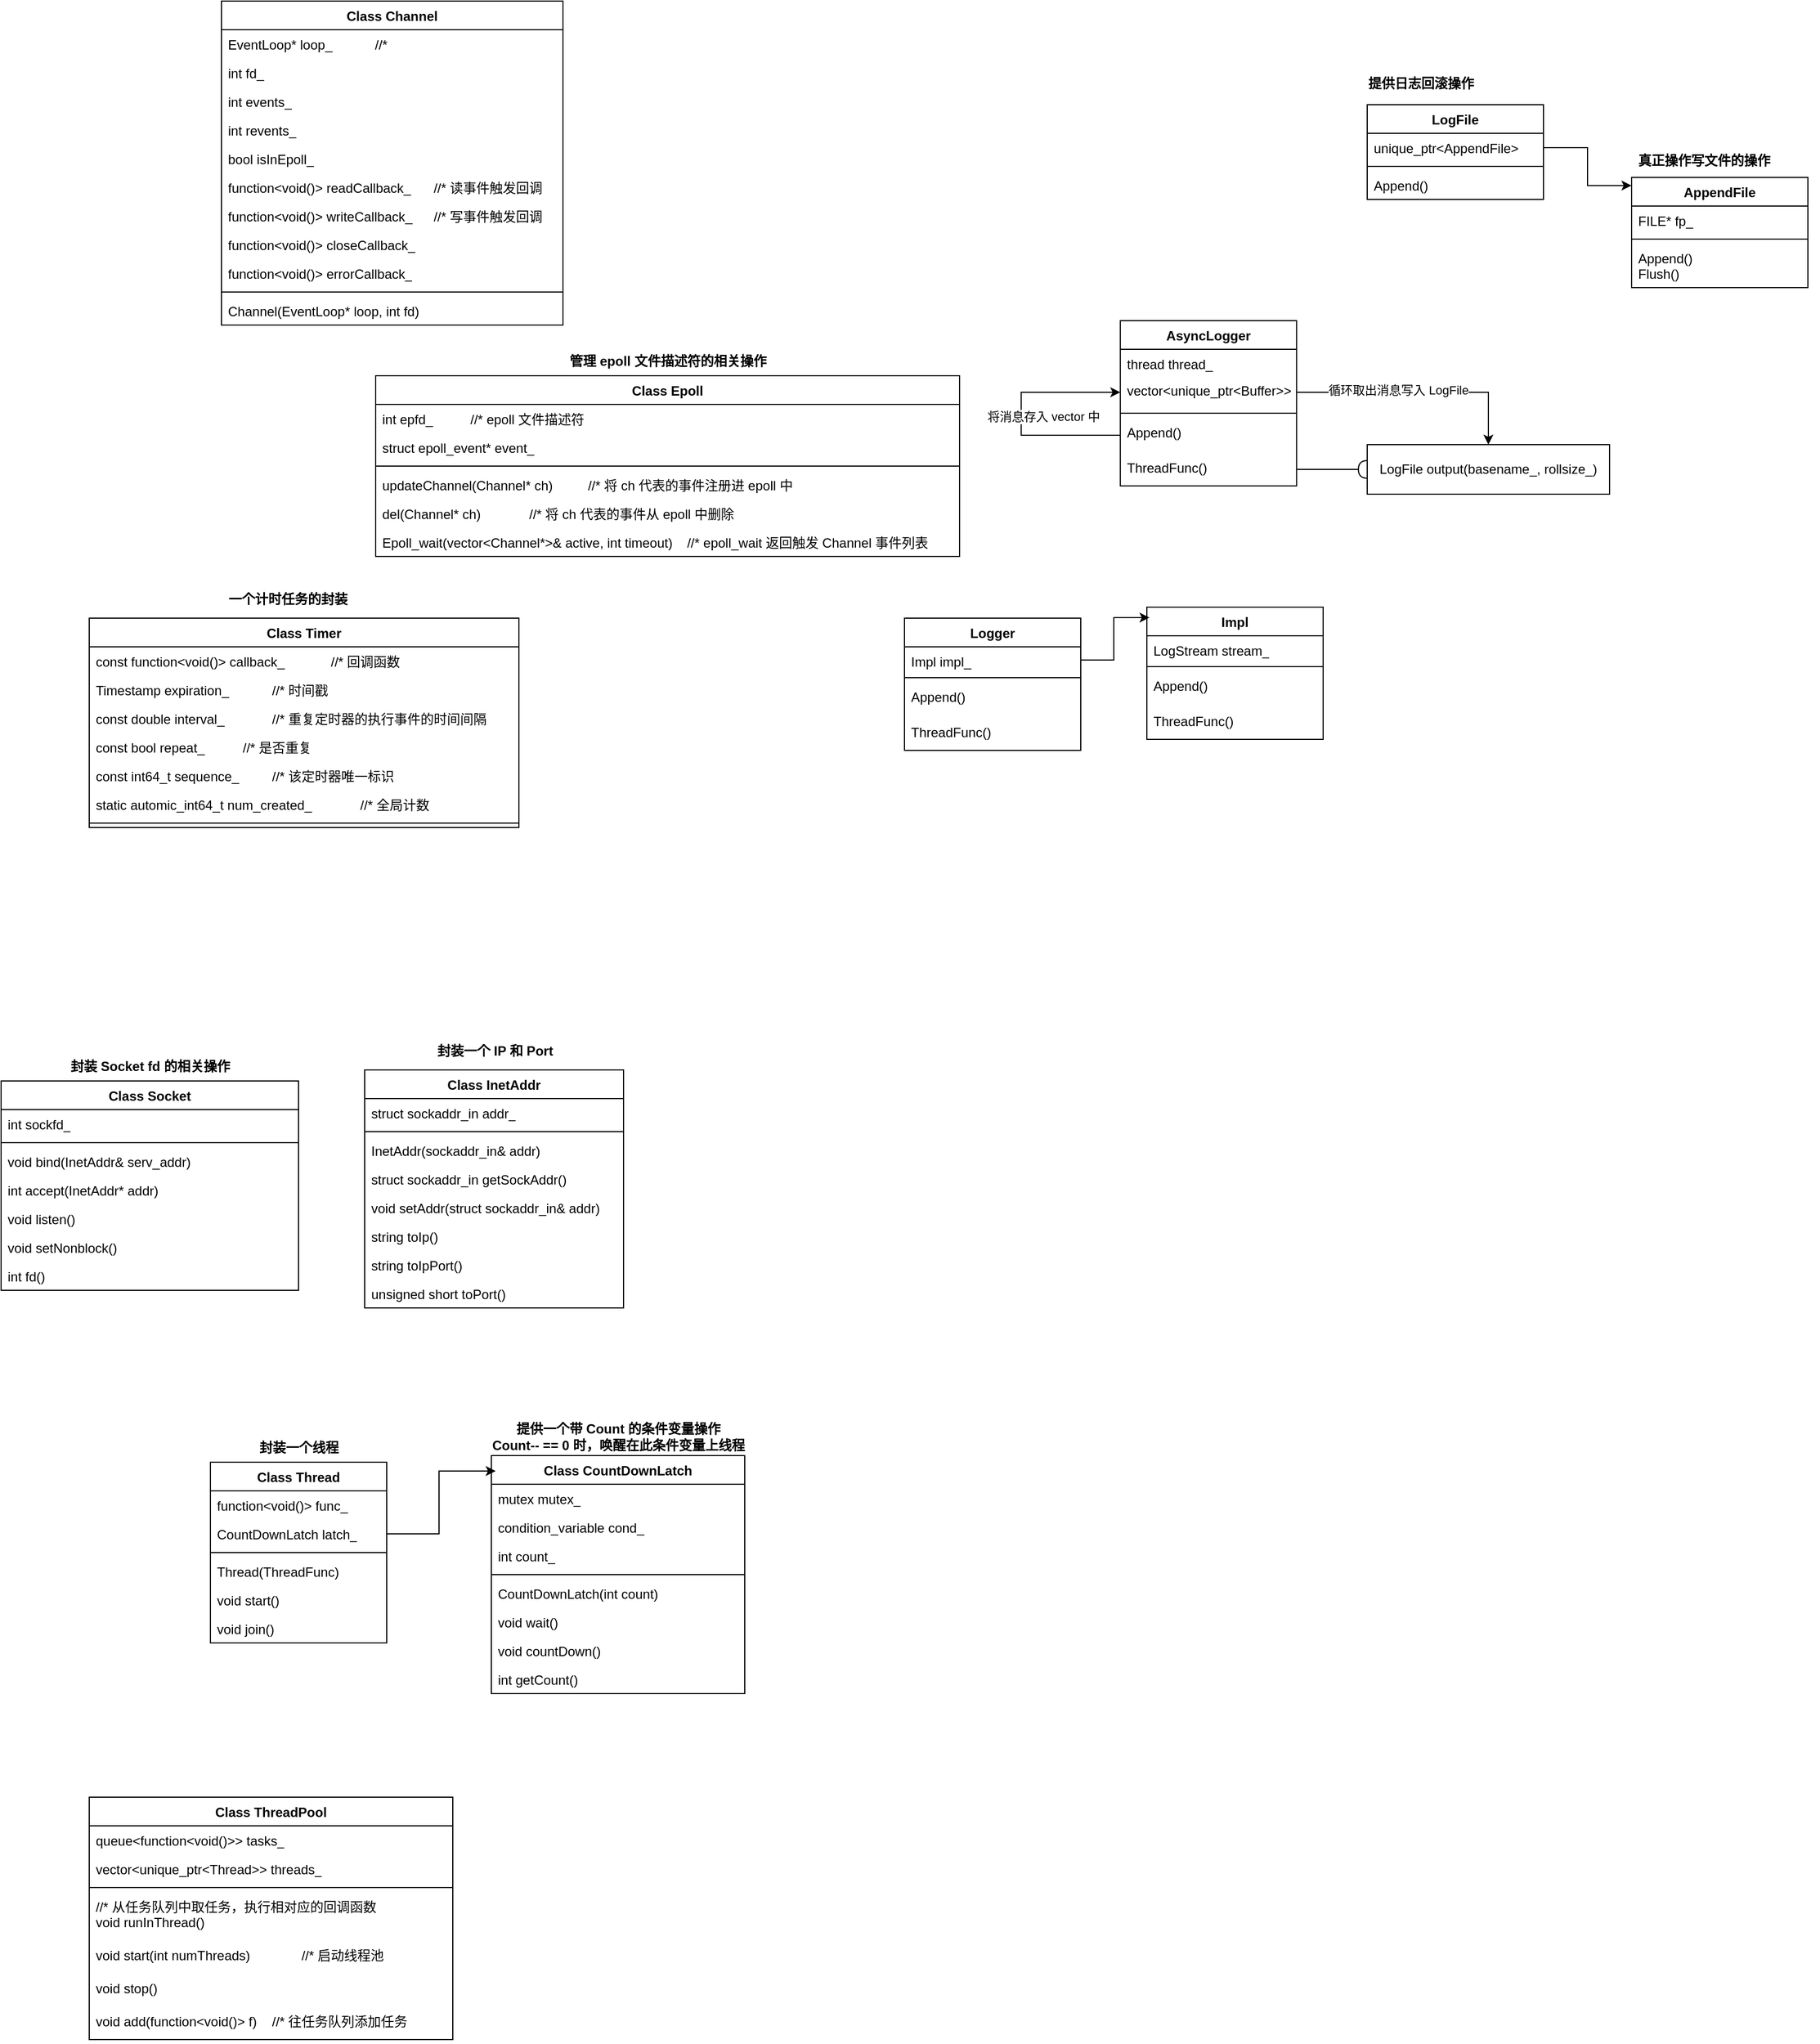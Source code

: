 <mxfile version="27.0.1">
  <diagram name="Page-1" id="2ca16b54-16f6-2749-3443-fa8db7711227">
    <mxGraphModel dx="5436" dy="1161" grid="1" gridSize="10" guides="1" tooltips="1" connect="1" arrows="1" fold="1" page="1" pageScale="1" pageWidth="4681" pageHeight="3300" background="none" math="0" shadow="0">
      <root>
        <mxCell id="0" />
        <mxCell id="1" parent="0" />
        <mxCell id="eg7fZ7Qx4ifohQcsQK5a-2" value="LogFile" style="swimlane;fontStyle=1;align=center;verticalAlign=top;childLayout=stackLayout;horizontal=1;startSize=26;horizontalStack=0;resizeParent=1;resizeParentMax=0;resizeLast=0;collapsible=1;marginBottom=0;whiteSpace=wrap;html=1;" parent="1" vertex="1">
          <mxGeometry x="110" y="144" width="160" height="86" as="geometry">
            <mxRectangle x="110" y="144" width="80" height="30" as="alternateBounds" />
          </mxGeometry>
        </mxCell>
        <mxCell id="eg7fZ7Qx4ifohQcsQK5a-3" value="unique_ptr&amp;lt;AppendFile&amp;gt;&amp;nbsp;" style="text;strokeColor=none;fillColor=none;align=left;verticalAlign=top;spacingLeft=4;spacingRight=4;overflow=hidden;rotatable=0;points=[[0,0.5],[1,0.5]];portConstraint=eastwest;whiteSpace=wrap;html=1;" parent="eg7fZ7Qx4ifohQcsQK5a-2" vertex="1">
          <mxGeometry y="26" width="160" height="26" as="geometry" />
        </mxCell>
        <mxCell id="eg7fZ7Qx4ifohQcsQK5a-4" value="" style="line;strokeWidth=1;fillColor=none;align=left;verticalAlign=middle;spacingTop=-1;spacingLeft=3;spacingRight=3;rotatable=0;labelPosition=right;points=[];portConstraint=eastwest;strokeColor=inherit;" parent="eg7fZ7Qx4ifohQcsQK5a-2" vertex="1">
          <mxGeometry y="52" width="160" height="8" as="geometry" />
        </mxCell>
        <mxCell id="eg7fZ7Qx4ifohQcsQK5a-5" value="Append()" style="text;strokeColor=none;fillColor=none;align=left;verticalAlign=top;spacingLeft=4;spacingRight=4;overflow=hidden;rotatable=0;points=[[0,0.5],[1,0.5]];portConstraint=eastwest;whiteSpace=wrap;html=1;" parent="eg7fZ7Qx4ifohQcsQK5a-2" vertex="1">
          <mxGeometry y="60" width="160" height="26" as="geometry" />
        </mxCell>
        <mxCell id="eg7fZ7Qx4ifohQcsQK5a-7" value="提供日志回滚操作" style="text;strokeColor=none;fillColor=none;align=left;verticalAlign=middle;spacingLeft=4;spacingRight=4;overflow=hidden;points=[[0,0.5],[1,0.5]];portConstraint=eastwest;rotatable=0;whiteSpace=wrap;html=1;fontStyle=1;fontFamily=Lucida Console;" parent="1" vertex="1">
          <mxGeometry x="105" y="110" width="170" height="30" as="geometry" />
        </mxCell>
        <mxCell id="eg7fZ7Qx4ifohQcsQK5a-8" value="AppendFile" style="swimlane;fontStyle=1;align=center;verticalAlign=top;childLayout=stackLayout;horizontal=1;startSize=26;horizontalStack=0;resizeParent=1;resizeParentMax=0;resizeLast=0;collapsible=1;marginBottom=0;whiteSpace=wrap;html=1;" parent="1" vertex="1">
          <mxGeometry x="350" y="210" width="160" height="100" as="geometry">
            <mxRectangle x="110" y="144" width="80" height="30" as="alternateBounds" />
          </mxGeometry>
        </mxCell>
        <mxCell id="eg7fZ7Qx4ifohQcsQK5a-9" value="FILE* fp_" style="text;strokeColor=none;fillColor=none;align=left;verticalAlign=top;spacingLeft=4;spacingRight=4;overflow=hidden;rotatable=0;points=[[0,0.5],[1,0.5]];portConstraint=eastwest;whiteSpace=wrap;html=1;" parent="eg7fZ7Qx4ifohQcsQK5a-8" vertex="1">
          <mxGeometry y="26" width="160" height="26" as="geometry" />
        </mxCell>
        <mxCell id="eg7fZ7Qx4ifohQcsQK5a-10" value="" style="line;strokeWidth=1;fillColor=none;align=left;verticalAlign=middle;spacingTop=-1;spacingLeft=3;spacingRight=3;rotatable=0;labelPosition=right;points=[];portConstraint=eastwest;strokeColor=inherit;" parent="eg7fZ7Qx4ifohQcsQK5a-8" vertex="1">
          <mxGeometry y="52" width="160" height="8" as="geometry" />
        </mxCell>
        <mxCell id="eg7fZ7Qx4ifohQcsQK5a-11" value="Append()&lt;div&gt;Flush()&lt;/div&gt;" style="text;strokeColor=none;fillColor=none;align=left;verticalAlign=top;spacingLeft=4;spacingRight=4;overflow=hidden;rotatable=0;points=[[0,0.5],[1,0.5]];portConstraint=eastwest;whiteSpace=wrap;html=1;" parent="eg7fZ7Qx4ifohQcsQK5a-8" vertex="1">
          <mxGeometry y="60" width="160" height="40" as="geometry" />
        </mxCell>
        <mxCell id="eg7fZ7Qx4ifohQcsQK5a-14" style="edgeStyle=orthogonalEdgeStyle;rounded=0;orthogonalLoop=1;jettySize=auto;html=1;entryX=-0.001;entryY=0.074;entryDx=0;entryDy=0;entryPerimeter=0;" parent="1" source="eg7fZ7Qx4ifohQcsQK5a-3" target="eg7fZ7Qx4ifohQcsQK5a-8" edge="1">
          <mxGeometry relative="1" as="geometry" />
        </mxCell>
        <mxCell id="eg7fZ7Qx4ifohQcsQK5a-15" value="&lt;b&gt;真正操作写文件的操作&lt;/b&gt;" style="text;strokeColor=none;fillColor=none;align=left;verticalAlign=middle;spacingLeft=4;spacingRight=4;overflow=hidden;points=[[0,0.5],[1,0.5]];portConstraint=eastwest;rotatable=0;whiteSpace=wrap;html=1;fontFamily=Lucida Console;" parent="1" vertex="1">
          <mxGeometry x="350" y="180" width="170" height="30" as="geometry" />
        </mxCell>
        <mxCell id="eg7fZ7Qx4ifohQcsQK5a-16" value="AsyncLogger" style="swimlane;fontStyle=1;align=center;verticalAlign=top;childLayout=stackLayout;horizontal=1;startSize=26;horizontalStack=0;resizeParent=1;resizeParentMax=0;resizeLast=0;collapsible=1;marginBottom=0;whiteSpace=wrap;html=1;" parent="1" vertex="1">
          <mxGeometry x="-114.12" y="340" width="160" height="150" as="geometry">
            <mxRectangle x="110" y="144" width="80" height="30" as="alternateBounds" />
          </mxGeometry>
        </mxCell>
        <mxCell id="eg7fZ7Qx4ifohQcsQK5a-17" value="&lt;div&gt;thread thread_&lt;br&gt;&lt;/div&gt;" style="text;strokeColor=none;fillColor=none;align=left;verticalAlign=top;spacingLeft=4;spacingRight=4;overflow=hidden;rotatable=0;points=[[0,0.5],[1,0.5]];portConstraint=eastwest;whiteSpace=wrap;html=1;" parent="eg7fZ7Qx4ifohQcsQK5a-16" vertex="1">
          <mxGeometry y="26" width="160" height="24" as="geometry" />
        </mxCell>
        <mxCell id="eg7fZ7Qx4ifohQcsQK5a-21" value="&lt;span style=&quot;background-color: transparent;&quot;&gt;vector&amp;lt;unique_ptr&amp;lt;Buffer&amp;gt;&amp;gt;&lt;/span&gt;" style="text;strokeColor=none;fillColor=none;align=left;verticalAlign=top;spacingLeft=4;spacingRight=4;overflow=hidden;rotatable=0;points=[[0,0.5],[1,0.5]];portConstraint=eastwest;whiteSpace=wrap;html=1;" parent="eg7fZ7Qx4ifohQcsQK5a-16" vertex="1">
          <mxGeometry y="50" width="160" height="30" as="geometry" />
        </mxCell>
        <mxCell id="eg7fZ7Qx4ifohQcsQK5a-18" value="" style="line;strokeWidth=1;fillColor=none;align=left;verticalAlign=middle;spacingTop=-1;spacingLeft=3;spacingRight=3;rotatable=0;labelPosition=right;points=[];portConstraint=eastwest;strokeColor=inherit;" parent="eg7fZ7Qx4ifohQcsQK5a-16" vertex="1">
          <mxGeometry y="80" width="160" height="8" as="geometry" />
        </mxCell>
        <mxCell id="eg7fZ7Qx4ifohQcsQK5a-32" style="edgeStyle=orthogonalEdgeStyle;rounded=0;orthogonalLoop=1;jettySize=auto;html=1;entryX=0;entryY=0.5;entryDx=0;entryDy=0;exitX=0;exitY=0.5;exitDx=0;exitDy=0;" parent="eg7fZ7Qx4ifohQcsQK5a-16" source="eg7fZ7Qx4ifohQcsQK5a-19" target="eg7fZ7Qx4ifohQcsQK5a-21" edge="1">
          <mxGeometry relative="1" as="geometry">
            <mxPoint y="70" as="targetPoint" />
            <Array as="points">
              <mxPoint x="-90" y="104" />
              <mxPoint x="-90" y="65" />
            </Array>
          </mxGeometry>
        </mxCell>
        <mxCell id="eg7fZ7Qx4ifohQcsQK5a-33" value="将消息存入 vector 中" style="edgeLabel;html=1;align=center;verticalAlign=middle;resizable=0;points=[];" parent="eg7fZ7Qx4ifohQcsQK5a-32" vertex="1" connectable="0">
          <mxGeometry x="-0.11" relative="1" as="geometry">
            <mxPoint x="20" y="-10" as="offset" />
          </mxGeometry>
        </mxCell>
        <mxCell id="eg7fZ7Qx4ifohQcsQK5a-19" value="Append()" style="text;strokeColor=none;fillColor=none;align=left;verticalAlign=top;spacingLeft=4;spacingRight=4;overflow=hidden;rotatable=0;points=[[0,0.5],[1,0.5]];portConstraint=eastwest;whiteSpace=wrap;html=1;" parent="eg7fZ7Qx4ifohQcsQK5a-16" vertex="1">
          <mxGeometry y="88" width="160" height="32" as="geometry" />
        </mxCell>
        <mxCell id="eg7fZ7Qx4ifohQcsQK5a-24" value="ThreadFunc()" style="text;strokeColor=none;fillColor=none;align=left;verticalAlign=top;spacingLeft=4;spacingRight=4;overflow=hidden;rotatable=0;points=[[0,0.5],[1,0.5]];portConstraint=eastwest;whiteSpace=wrap;html=1;" parent="eg7fZ7Qx4ifohQcsQK5a-16" vertex="1">
          <mxGeometry y="120" width="160" height="30" as="geometry" />
        </mxCell>
        <mxCell id="eg7fZ7Qx4ifohQcsQK5a-27" value="LogFile output(basename_, rollsize_)" style="html=1;whiteSpace=wrap;" parent="1" vertex="1">
          <mxGeometry x="110" y="452.5" width="220" height="45" as="geometry" />
        </mxCell>
        <mxCell id="eg7fZ7Qx4ifohQcsQK5a-38" style="edgeStyle=orthogonalEdgeStyle;rounded=0;orthogonalLoop=1;jettySize=auto;html=1;entryX=0.5;entryY=0;entryDx=0;entryDy=0;" parent="1" source="eg7fZ7Qx4ifohQcsQK5a-21" target="eg7fZ7Qx4ifohQcsQK5a-27" edge="1">
          <mxGeometry relative="1" as="geometry">
            <mxPoint x="190" y="430" as="targetPoint" />
          </mxGeometry>
        </mxCell>
        <mxCell id="eg7fZ7Qx4ifohQcsQK5a-41" value="循环取出消息写入 LogFile" style="edgeLabel;html=1;align=center;verticalAlign=middle;resizable=0;points=[];" parent="eg7fZ7Qx4ifohQcsQK5a-38" vertex="1" connectable="0">
          <mxGeometry x="-0.175" y="2" relative="1" as="geometry">
            <mxPoint as="offset" />
          </mxGeometry>
        </mxCell>
        <mxCell id="eg7fZ7Qx4ifohQcsQK5a-42" value="" style="rounded=0;orthogonalLoop=1;jettySize=auto;html=1;endArrow=halfCircle;endFill=0;endSize=6;strokeWidth=1;sketch=0;fontSize=12;curved=1;entryX=0;entryY=0.5;entryDx=0;entryDy=0;" parent="1" source="eg7fZ7Qx4ifohQcsQK5a-24" target="eg7fZ7Qx4ifohQcsQK5a-27" edge="1">
          <mxGeometry relative="1" as="geometry">
            <mxPoint x="155" y="525" as="sourcePoint" />
            <mxPoint x="150" y="470" as="targetPoint" />
          </mxGeometry>
        </mxCell>
        <mxCell id="eg7fZ7Qx4ifohQcsQK5a-43" value="" style="ellipse;whiteSpace=wrap;html=1;align=center;aspect=fixed;fillColor=none;strokeColor=none;resizable=0;perimeter=centerPerimeter;rotatable=0;allowArrows=0;points=[];outlineConnect=1;" parent="1" vertex="1">
          <mxGeometry x="65" y="520" width="10" height="10" as="geometry" />
        </mxCell>
        <mxCell id="eg7fZ7Qx4ifohQcsQK5a-44" value="Logger" style="swimlane;fontStyle=1;align=center;verticalAlign=top;childLayout=stackLayout;horizontal=1;startSize=26;horizontalStack=0;resizeParent=1;resizeParentMax=0;resizeLast=0;collapsible=1;marginBottom=0;whiteSpace=wrap;html=1;" parent="1" vertex="1">
          <mxGeometry x="-310" y="610" width="160" height="120" as="geometry">
            <mxRectangle x="110" y="144" width="80" height="30" as="alternateBounds" />
          </mxGeometry>
        </mxCell>
        <mxCell id="eg7fZ7Qx4ifohQcsQK5a-45" value="Impl impl_" style="text;strokeColor=none;fillColor=none;align=left;verticalAlign=top;spacingLeft=4;spacingRight=4;overflow=hidden;rotatable=0;points=[[0,0.5],[1,0.5]];portConstraint=eastwest;whiteSpace=wrap;html=1;" parent="eg7fZ7Qx4ifohQcsQK5a-44" vertex="1">
          <mxGeometry y="26" width="160" height="24" as="geometry" />
        </mxCell>
        <mxCell id="eg7fZ7Qx4ifohQcsQK5a-47" value="" style="line;strokeWidth=1;fillColor=none;align=left;verticalAlign=middle;spacingTop=-1;spacingLeft=3;spacingRight=3;rotatable=0;labelPosition=right;points=[];portConstraint=eastwest;strokeColor=inherit;" parent="eg7fZ7Qx4ifohQcsQK5a-44" vertex="1">
          <mxGeometry y="50" width="160" height="8" as="geometry" />
        </mxCell>
        <mxCell id="eg7fZ7Qx4ifohQcsQK5a-50" value="Append()" style="text;strokeColor=none;fillColor=none;align=left;verticalAlign=top;spacingLeft=4;spacingRight=4;overflow=hidden;rotatable=0;points=[[0,0.5],[1,0.5]];portConstraint=eastwest;whiteSpace=wrap;html=1;" parent="eg7fZ7Qx4ifohQcsQK5a-44" vertex="1">
          <mxGeometry y="58" width="160" height="32" as="geometry" />
        </mxCell>
        <mxCell id="eg7fZ7Qx4ifohQcsQK5a-51" value="ThreadFunc()" style="text;strokeColor=none;fillColor=none;align=left;verticalAlign=top;spacingLeft=4;spacingRight=4;overflow=hidden;rotatable=0;points=[[0,0.5],[1,0.5]];portConstraint=eastwest;whiteSpace=wrap;html=1;" parent="eg7fZ7Qx4ifohQcsQK5a-44" vertex="1">
          <mxGeometry y="90" width="160" height="30" as="geometry" />
        </mxCell>
        <mxCell id="eg7fZ7Qx4ifohQcsQK5a-52" value="" style="ellipse;whiteSpace=wrap;html=1;align=center;aspect=fixed;fillColor=none;strokeColor=none;resizable=0;perimeter=centerPerimeter;rotatable=0;allowArrows=0;points=[];outlineConnect=1;" parent="1" vertex="1">
          <mxGeometry x="-35.88" y="655" width="10" height="10" as="geometry" />
        </mxCell>
        <mxCell id="eg7fZ7Qx4ifohQcsQK5a-53" value="Impl" style="swimlane;fontStyle=1;align=center;verticalAlign=top;childLayout=stackLayout;horizontal=1;startSize=26;horizontalStack=0;resizeParent=1;resizeParentMax=0;resizeLast=0;collapsible=1;marginBottom=0;whiteSpace=wrap;html=1;" parent="1" vertex="1">
          <mxGeometry x="-90" y="600" width="160" height="120" as="geometry">
            <mxRectangle x="110" y="144" width="80" height="30" as="alternateBounds" />
          </mxGeometry>
        </mxCell>
        <mxCell id="eg7fZ7Qx4ifohQcsQK5a-54" value="&lt;div&gt;LogStream stream_&lt;/div&gt;" style="text;strokeColor=none;fillColor=none;align=left;verticalAlign=top;spacingLeft=4;spacingRight=4;overflow=hidden;rotatable=0;points=[[0,0.5],[1,0.5]];portConstraint=eastwest;whiteSpace=wrap;html=1;" parent="eg7fZ7Qx4ifohQcsQK5a-53" vertex="1">
          <mxGeometry y="26" width="160" height="24" as="geometry" />
        </mxCell>
        <mxCell id="eg7fZ7Qx4ifohQcsQK5a-56" value="" style="line;strokeWidth=1;fillColor=none;align=left;verticalAlign=middle;spacingTop=-1;spacingLeft=3;spacingRight=3;rotatable=0;labelPosition=right;points=[];portConstraint=eastwest;strokeColor=inherit;" parent="eg7fZ7Qx4ifohQcsQK5a-53" vertex="1">
          <mxGeometry y="50" width="160" height="8" as="geometry" />
        </mxCell>
        <mxCell id="eg7fZ7Qx4ifohQcsQK5a-57" value="Append()" style="text;strokeColor=none;fillColor=none;align=left;verticalAlign=top;spacingLeft=4;spacingRight=4;overflow=hidden;rotatable=0;points=[[0,0.5],[1,0.5]];portConstraint=eastwest;whiteSpace=wrap;html=1;" parent="eg7fZ7Qx4ifohQcsQK5a-53" vertex="1">
          <mxGeometry y="58" width="160" height="32" as="geometry" />
        </mxCell>
        <mxCell id="eg7fZ7Qx4ifohQcsQK5a-58" value="ThreadFunc()" style="text;strokeColor=none;fillColor=none;align=left;verticalAlign=top;spacingLeft=4;spacingRight=4;overflow=hidden;rotatable=0;points=[[0,0.5],[1,0.5]];portConstraint=eastwest;whiteSpace=wrap;html=1;" parent="eg7fZ7Qx4ifohQcsQK5a-53" vertex="1">
          <mxGeometry y="90" width="160" height="30" as="geometry" />
        </mxCell>
        <mxCell id="eg7fZ7Qx4ifohQcsQK5a-59" style="edgeStyle=orthogonalEdgeStyle;rounded=0;orthogonalLoop=1;jettySize=auto;html=1;entryX=0.015;entryY=0.079;entryDx=0;entryDy=0;entryPerimeter=0;" parent="1" source="eg7fZ7Qx4ifohQcsQK5a-45" target="eg7fZ7Qx4ifohQcsQK5a-53" edge="1">
          <mxGeometry relative="1" as="geometry" />
        </mxCell>
        <mxCell id="OOnRTSh6GD4LPhkBgmr7-1" value="Class Timer" style="swimlane;fontStyle=1;align=center;verticalAlign=top;childLayout=stackLayout;horizontal=1;startSize=26;horizontalStack=0;resizeParent=1;resizeParentMax=0;resizeLast=0;collapsible=1;marginBottom=0;whiteSpace=wrap;html=1;" parent="1" vertex="1">
          <mxGeometry x="-1050" y="610" width="390" height="190" as="geometry" />
        </mxCell>
        <mxCell id="OOnRTSh6GD4LPhkBgmr7-2" value="const function&amp;lt;void()&amp;gt; callback_&lt;span style=&quot;white-space: pre;&quot;&gt;&#x9;&lt;/span&gt;&lt;span style=&quot;white-space: pre;&quot;&gt;&#x9;&lt;/span&gt;//* 回调函数" style="text;strokeColor=none;fillColor=none;align=left;verticalAlign=top;spacingLeft=4;spacingRight=4;overflow=hidden;rotatable=0;points=[[0,0.5],[1,0.5]];portConstraint=eastwest;whiteSpace=wrap;html=1;" parent="OOnRTSh6GD4LPhkBgmr7-1" vertex="1">
          <mxGeometry y="26" width="390" height="26" as="geometry" />
        </mxCell>
        <mxCell id="OOnRTSh6GD4LPhkBgmr7-5" value="Timestamp expiration_&lt;span style=&quot;white-space: pre;&quot;&gt;&#x9;&lt;/span&gt;&lt;span style=&quot;white-space: pre;&quot;&gt;&#x9;&lt;/span&gt;//* 时间戳" style="text;strokeColor=none;fillColor=none;align=left;verticalAlign=top;spacingLeft=4;spacingRight=4;overflow=hidden;rotatable=0;points=[[0,0.5],[1,0.5]];portConstraint=eastwest;whiteSpace=wrap;html=1;" parent="OOnRTSh6GD4LPhkBgmr7-1" vertex="1">
          <mxGeometry y="52" width="390" height="26" as="geometry" />
        </mxCell>
        <mxCell id="OOnRTSh6GD4LPhkBgmr7-6" value="const double interval_&lt;span style=&quot;white-space: pre;&quot;&gt;&#x9;&lt;span style=&quot;white-space: pre;&quot;&gt;&#x9;&lt;/span&gt;//*&lt;/span&gt;&amp;nbsp;重复定时器的执行事件的时间间隔&lt;span style=&quot;white-space: pre;&quot;&gt;&#x9;&lt;/span&gt;" style="text;strokeColor=none;fillColor=none;align=left;verticalAlign=top;spacingLeft=4;spacingRight=4;overflow=hidden;rotatable=0;points=[[0,0.5],[1,0.5]];portConstraint=eastwest;whiteSpace=wrap;html=1;" parent="OOnRTSh6GD4LPhkBgmr7-1" vertex="1">
          <mxGeometry y="78" width="390" height="26" as="geometry" />
        </mxCell>
        <mxCell id="OOnRTSh6GD4LPhkBgmr7-7" value="const bool repeat_&lt;span style=&quot;white-space: pre;&quot;&gt;&#x9;&lt;span style=&quot;white-space: pre;&quot;&gt;&#x9;&lt;/span&gt;//*&lt;/span&gt;&amp;nbsp;是否重复&lt;span style=&quot;white-space: pre;&quot;&gt;&#x9;&lt;/span&gt;" style="text;strokeColor=none;fillColor=none;align=left;verticalAlign=top;spacingLeft=4;spacingRight=4;overflow=hidden;rotatable=0;points=[[0,0.5],[1,0.5]];portConstraint=eastwest;whiteSpace=wrap;html=1;" parent="OOnRTSh6GD4LPhkBgmr7-1" vertex="1">
          <mxGeometry y="104" width="390" height="26" as="geometry" />
        </mxCell>
        <mxCell id="OOnRTSh6GD4LPhkBgmr7-8" value="const int64_t sequence_&lt;span style=&quot;white-space: pre;&quot;&gt;&#x9;&lt;span style=&quot;white-space: pre;&quot;&gt;&#x9;&lt;/span&gt;//*&lt;/span&gt;&amp;nbsp;该定时器唯一标识&lt;span style=&quot;white-space: pre;&quot;&gt;&#x9;&lt;/span&gt;" style="text;strokeColor=none;fillColor=none;align=left;verticalAlign=top;spacingLeft=4;spacingRight=4;overflow=hidden;rotatable=0;points=[[0,0.5],[1,0.5]];portConstraint=eastwest;whiteSpace=wrap;html=1;" parent="OOnRTSh6GD4LPhkBgmr7-1" vertex="1">
          <mxGeometry y="130" width="390" height="26" as="geometry" />
        </mxCell>
        <mxCell id="OOnRTSh6GD4LPhkBgmr7-9" value="static automic_int64_t num_created_&lt;span style=&quot;white-space: pre;&quot;&gt;&#x9;&lt;span style=&quot;white-space: pre;&quot;&gt;&#x9;&lt;/span&gt;//*&lt;/span&gt;&amp;nbsp;全局计数&lt;span style=&quot;white-space: pre;&quot;&gt;&#x9;&lt;/span&gt;" style="text;strokeColor=none;fillColor=none;align=left;verticalAlign=top;spacingLeft=4;spacingRight=4;overflow=hidden;rotatable=0;points=[[0,0.5],[1,0.5]];portConstraint=eastwest;whiteSpace=wrap;html=1;" parent="OOnRTSh6GD4LPhkBgmr7-1" vertex="1">
          <mxGeometry y="156" width="390" height="26" as="geometry" />
        </mxCell>
        <mxCell id="OOnRTSh6GD4LPhkBgmr7-3" value="" style="line;strokeWidth=1;fillColor=none;align=left;verticalAlign=middle;spacingTop=-1;spacingLeft=3;spacingRight=3;rotatable=0;labelPosition=right;points=[];portConstraint=eastwest;strokeColor=inherit;" parent="OOnRTSh6GD4LPhkBgmr7-1" vertex="1">
          <mxGeometry y="182" width="390" height="8" as="geometry" />
        </mxCell>
        <mxCell id="OOnRTSh6GD4LPhkBgmr7-10" value="一个计时任务的封装" style="text;align=center;fontStyle=1;verticalAlign=middle;spacingLeft=3;spacingRight=3;strokeColor=none;rotatable=0;points=[[0,0.5],[1,0.5]];portConstraint=eastwest;html=1;" parent="1" vertex="1">
          <mxGeometry x="-910" y="580" width="80" height="26" as="geometry" />
        </mxCell>
        <mxCell id="Yab6Imsjhd1hrr_P7zsS-1" value="Class Channel" style="swimlane;fontStyle=1;align=center;verticalAlign=top;childLayout=stackLayout;horizontal=1;startSize=26;horizontalStack=0;resizeParent=1;resizeParentMax=0;resizeLast=0;collapsible=1;marginBottom=0;whiteSpace=wrap;html=1;" parent="1" vertex="1">
          <mxGeometry x="-930" y="50" width="310" height="294" as="geometry" />
        </mxCell>
        <mxCell id="Yab6Imsjhd1hrr_P7zsS-2" value="EventLoop* loop_&lt;span style=&quot;white-space: pre;&quot;&gt;&#x9;&lt;/span&gt;&lt;span style=&quot;white-space: pre;&quot;&gt;&#x9;&lt;/span&gt;//*" style="text;strokeColor=none;fillColor=none;align=left;verticalAlign=top;spacingLeft=4;spacingRight=4;overflow=hidden;rotatable=0;points=[[0,0.5],[1,0.5]];portConstraint=eastwest;whiteSpace=wrap;html=1;" parent="Yab6Imsjhd1hrr_P7zsS-1" vertex="1">
          <mxGeometry y="26" width="310" height="26" as="geometry" />
        </mxCell>
        <mxCell id="Yab6Imsjhd1hrr_P7zsS-5" value="int fd_" style="text;strokeColor=none;fillColor=none;align=left;verticalAlign=top;spacingLeft=4;spacingRight=4;overflow=hidden;rotatable=0;points=[[0,0.5],[1,0.5]];portConstraint=eastwest;whiteSpace=wrap;html=1;" parent="Yab6Imsjhd1hrr_P7zsS-1" vertex="1">
          <mxGeometry y="52" width="310" height="26" as="geometry" />
        </mxCell>
        <mxCell id="Yab6Imsjhd1hrr_P7zsS-6" value="int events_" style="text;strokeColor=none;fillColor=none;align=left;verticalAlign=top;spacingLeft=4;spacingRight=4;overflow=hidden;rotatable=0;points=[[0,0.5],[1,0.5]];portConstraint=eastwest;whiteSpace=wrap;html=1;" parent="Yab6Imsjhd1hrr_P7zsS-1" vertex="1">
          <mxGeometry y="78" width="310" height="26" as="geometry" />
        </mxCell>
        <mxCell id="Yab6Imsjhd1hrr_P7zsS-7" value="int revents_" style="text;strokeColor=none;fillColor=none;align=left;verticalAlign=top;spacingLeft=4;spacingRight=4;overflow=hidden;rotatable=0;points=[[0,0.5],[1,0.5]];portConstraint=eastwest;whiteSpace=wrap;html=1;" parent="Yab6Imsjhd1hrr_P7zsS-1" vertex="1">
          <mxGeometry y="104" width="310" height="26" as="geometry" />
        </mxCell>
        <mxCell id="Yab6Imsjhd1hrr_P7zsS-8" value="bool isInEpoll_" style="text;strokeColor=none;fillColor=none;align=left;verticalAlign=top;spacingLeft=4;spacingRight=4;overflow=hidden;rotatable=0;points=[[0,0.5],[1,0.5]];portConstraint=eastwest;whiteSpace=wrap;html=1;" parent="Yab6Imsjhd1hrr_P7zsS-1" vertex="1">
          <mxGeometry y="130" width="310" height="26" as="geometry" />
        </mxCell>
        <mxCell id="Yab6Imsjhd1hrr_P7zsS-9" value="function&amp;lt;void()&amp;gt; readCallback_&lt;span style=&quot;white-space: pre;&quot;&gt;&#x9;&lt;/span&gt;//* 读事件触发回调" style="text;strokeColor=none;fillColor=none;align=left;verticalAlign=top;spacingLeft=4;spacingRight=4;overflow=hidden;rotatable=0;points=[[0,0.5],[1,0.5]];portConstraint=eastwest;whiteSpace=wrap;html=1;" parent="Yab6Imsjhd1hrr_P7zsS-1" vertex="1">
          <mxGeometry y="156" width="310" height="26" as="geometry" />
        </mxCell>
        <mxCell id="Yab6Imsjhd1hrr_P7zsS-10" value="function&amp;lt;void()&amp;gt; writeCallback_&lt;span style=&quot;white-space: pre;&quot;&gt;&#x9;&lt;/span&gt;//* 写事件触发回调" style="text;strokeColor=none;fillColor=none;align=left;verticalAlign=top;spacingLeft=4;spacingRight=4;overflow=hidden;rotatable=0;points=[[0,0.5],[1,0.5]];portConstraint=eastwest;whiteSpace=wrap;html=1;" parent="Yab6Imsjhd1hrr_P7zsS-1" vertex="1">
          <mxGeometry y="182" width="310" height="26" as="geometry" />
        </mxCell>
        <mxCell id="Yab6Imsjhd1hrr_P7zsS-11" value="function&amp;lt;void()&amp;gt; closeCallback_" style="text;strokeColor=none;fillColor=none;align=left;verticalAlign=top;spacingLeft=4;spacingRight=4;overflow=hidden;rotatable=0;points=[[0,0.5],[1,0.5]];portConstraint=eastwest;whiteSpace=wrap;html=1;" parent="Yab6Imsjhd1hrr_P7zsS-1" vertex="1">
          <mxGeometry y="208" width="310" height="26" as="geometry" />
        </mxCell>
        <mxCell id="Yab6Imsjhd1hrr_P7zsS-12" value="function&amp;lt;void()&amp;gt; errorCallback_" style="text;strokeColor=none;fillColor=none;align=left;verticalAlign=top;spacingLeft=4;spacingRight=4;overflow=hidden;rotatable=0;points=[[0,0.5],[1,0.5]];portConstraint=eastwest;whiteSpace=wrap;html=1;" parent="Yab6Imsjhd1hrr_P7zsS-1" vertex="1">
          <mxGeometry y="234" width="310" height="26" as="geometry" />
        </mxCell>
        <mxCell id="Yab6Imsjhd1hrr_P7zsS-3" value="" style="line;strokeWidth=1;fillColor=none;align=left;verticalAlign=middle;spacingTop=-1;spacingLeft=3;spacingRight=3;rotatable=0;labelPosition=right;points=[];portConstraint=eastwest;strokeColor=inherit;" parent="Yab6Imsjhd1hrr_P7zsS-1" vertex="1">
          <mxGeometry y="260" width="310" height="8" as="geometry" />
        </mxCell>
        <mxCell id="Yab6Imsjhd1hrr_P7zsS-4" value="Channel(EventLoop* loop, int fd)" style="text;strokeColor=none;fillColor=none;align=left;verticalAlign=top;spacingLeft=4;spacingRight=4;overflow=hidden;rotatable=0;points=[[0,0.5],[1,0.5]];portConstraint=eastwest;whiteSpace=wrap;html=1;" parent="Yab6Imsjhd1hrr_P7zsS-1" vertex="1">
          <mxGeometry y="268" width="310" height="26" as="geometry" />
        </mxCell>
        <mxCell id="Yab6Imsjhd1hrr_P7zsS-13" value="Class Epoll" style="swimlane;fontStyle=1;align=center;verticalAlign=top;childLayout=stackLayout;horizontal=1;startSize=26;horizontalStack=0;resizeParent=1;resizeParentMax=0;resizeLast=0;collapsible=1;marginBottom=0;whiteSpace=wrap;html=1;" parent="1" vertex="1">
          <mxGeometry x="-790" y="390" width="530" height="164" as="geometry" />
        </mxCell>
        <mxCell id="Yab6Imsjhd1hrr_P7zsS-14" value="int epfd_&amp;nbsp;&lt;span style=&quot;white-space: pre;&quot;&gt;&#x9;&lt;/span&gt;&lt;span style=&quot;white-space: pre;&quot;&gt;&#x9;&lt;/span&gt;//* epoll 文件描述符" style="text;strokeColor=none;fillColor=none;align=left;verticalAlign=top;spacingLeft=4;spacingRight=4;overflow=hidden;rotatable=0;points=[[0,0.5],[1,0.5]];portConstraint=eastwest;whiteSpace=wrap;html=1;" parent="Yab6Imsjhd1hrr_P7zsS-13" vertex="1">
          <mxGeometry y="26" width="530" height="26" as="geometry" />
        </mxCell>
        <mxCell id="Yab6Imsjhd1hrr_P7zsS-17" value="struct epoll_event* event_" style="text;strokeColor=none;fillColor=none;align=left;verticalAlign=top;spacingLeft=4;spacingRight=4;overflow=hidden;rotatable=0;points=[[0,0.5],[1,0.5]];portConstraint=eastwest;whiteSpace=wrap;html=1;" parent="Yab6Imsjhd1hrr_P7zsS-13" vertex="1">
          <mxGeometry y="52" width="530" height="26" as="geometry" />
        </mxCell>
        <mxCell id="Yab6Imsjhd1hrr_P7zsS-15" value="" style="line;strokeWidth=1;fillColor=none;align=left;verticalAlign=middle;spacingTop=-1;spacingLeft=3;spacingRight=3;rotatable=0;labelPosition=right;points=[];portConstraint=eastwest;strokeColor=inherit;" parent="Yab6Imsjhd1hrr_P7zsS-13" vertex="1">
          <mxGeometry y="78" width="530" height="8" as="geometry" />
        </mxCell>
        <mxCell id="Yab6Imsjhd1hrr_P7zsS-16" value="updateChannel(Channel* ch)&lt;span style=&quot;white-space: pre;&quot;&gt;&#x9;&lt;span style=&quot;white-space: pre;&quot;&gt;&#x9;&lt;/span&gt;&lt;/span&gt;//* 将 ch 代表的事件注册进 epoll 中" style="text;strokeColor=none;fillColor=none;align=left;verticalAlign=top;spacingLeft=4;spacingRight=4;overflow=hidden;rotatable=0;points=[[0,0.5],[1,0.5]];portConstraint=eastwest;whiteSpace=wrap;html=1;" parent="Yab6Imsjhd1hrr_P7zsS-13" vertex="1">
          <mxGeometry y="86" width="530" height="26" as="geometry" />
        </mxCell>
        <mxCell id="Yab6Imsjhd1hrr_P7zsS-19" value="del(Channel* ch)&lt;span style=&quot;white-space: pre;&quot;&gt;&#x9;&lt;/span&gt;&lt;span style=&quot;white-space: pre;&quot;&gt;&#x9;&lt;/span&gt;//* 将 ch 代表的事件从 epoll 中删除" style="text;strokeColor=none;fillColor=none;align=left;verticalAlign=top;spacingLeft=4;spacingRight=4;overflow=hidden;rotatable=0;points=[[0,0.5],[1,0.5]];portConstraint=eastwest;whiteSpace=wrap;html=1;" parent="Yab6Imsjhd1hrr_P7zsS-13" vertex="1">
          <mxGeometry y="112" width="530" height="26" as="geometry" />
        </mxCell>
        <mxCell id="Yab6Imsjhd1hrr_P7zsS-20" value="Epoll_wait(vector&amp;lt;Channel*&amp;gt;&amp;amp; active, int timeout)&lt;span style=&quot;white-space: pre;&quot;&gt;&#x9;&lt;/span&gt;&amp;nbsp; &amp;nbsp;//* epoll_wait 返回触发 Channel 事件列表" style="text;strokeColor=none;fillColor=none;align=left;verticalAlign=top;spacingLeft=4;spacingRight=4;overflow=hidden;rotatable=0;points=[[0,0.5],[1,0.5]];portConstraint=eastwest;whiteSpace=wrap;html=1;" parent="Yab6Imsjhd1hrr_P7zsS-13" vertex="1">
          <mxGeometry y="138" width="530" height="26" as="geometry" />
        </mxCell>
        <mxCell id="Yab6Imsjhd1hrr_P7zsS-18" value="管理 epoll 文件描述符的相关操作" style="text;align=center;fontStyle=1;verticalAlign=middle;spacingLeft=3;spacingRight=3;strokeColor=none;rotatable=0;points=[[0,0.5],[1,0.5]];portConstraint=eastwest;html=1;" parent="1" vertex="1">
          <mxGeometry x="-565" y="364" width="80" height="26" as="geometry" />
        </mxCell>
        <mxCell id="NpfTrIcf8r5zGEg2071M-1" value="Class InetAddr" style="swimlane;fontStyle=1;align=center;verticalAlign=top;childLayout=stackLayout;horizontal=1;startSize=26;horizontalStack=0;resizeParent=1;resizeParentMax=0;resizeLast=0;collapsible=1;marginBottom=0;whiteSpace=wrap;html=1;" vertex="1" parent="1">
          <mxGeometry x="-800" y="1020" width="235" height="216" as="geometry" />
        </mxCell>
        <mxCell id="NpfTrIcf8r5zGEg2071M-2" value="struct sockaddr_in addr_" style="text;strokeColor=none;fillColor=none;align=left;verticalAlign=top;spacingLeft=4;spacingRight=4;overflow=hidden;rotatable=0;points=[[0,0.5],[1,0.5]];portConstraint=eastwest;whiteSpace=wrap;html=1;" vertex="1" parent="NpfTrIcf8r5zGEg2071M-1">
          <mxGeometry y="26" width="235" height="26" as="geometry" />
        </mxCell>
        <mxCell id="NpfTrIcf8r5zGEg2071M-3" value="" style="line;strokeWidth=1;fillColor=none;align=left;verticalAlign=middle;spacingTop=-1;spacingLeft=3;spacingRight=3;rotatable=0;labelPosition=right;points=[];portConstraint=eastwest;strokeColor=inherit;" vertex="1" parent="NpfTrIcf8r5zGEg2071M-1">
          <mxGeometry y="52" width="235" height="8" as="geometry" />
        </mxCell>
        <mxCell id="NpfTrIcf8r5zGEg2071M-4" value="InetAddr(sockaddr_in&amp;amp; addr)" style="text;strokeColor=none;fillColor=none;align=left;verticalAlign=top;spacingLeft=4;spacingRight=4;overflow=hidden;rotatable=0;points=[[0,0.5],[1,0.5]];portConstraint=eastwest;whiteSpace=wrap;html=1;" vertex="1" parent="NpfTrIcf8r5zGEg2071M-1">
          <mxGeometry y="60" width="235" height="26" as="geometry" />
        </mxCell>
        <mxCell id="NpfTrIcf8r5zGEg2071M-5" value="struct sockaddr_in getSockAddr()" style="text;strokeColor=none;fillColor=none;align=left;verticalAlign=top;spacingLeft=4;spacingRight=4;overflow=hidden;rotatable=0;points=[[0,0.5],[1,0.5]];portConstraint=eastwest;whiteSpace=wrap;html=1;" vertex="1" parent="NpfTrIcf8r5zGEg2071M-1">
          <mxGeometry y="86" width="235" height="26" as="geometry" />
        </mxCell>
        <mxCell id="NpfTrIcf8r5zGEg2071M-6" value="void setAddr(&lt;span style=&quot;color: rgba(0, 0, 0, 0); font-family: monospace; font-size: 0px; text-wrap: nowrap;&quot;&gt;&lt;span style=&quot;color: rgb(0, 0, 0); font-family: Helvetica; font-size: 12px; text-wrap: wrap;&quot;&gt;struct sockaddr_in&amp;amp; addr&lt;/span&gt;%3CmxGraphModel%3E%3Croot%3E%3CmxCell%20id%3D%220%22%2F%3E%3CmxCell%20id%3D%221%22%20parent%3D%220%22%2F%3E%3CmxCell%20id%3D%222%22%20value%3D%22struct%20sockaddr_in%20getSockAddr()%22%20style%3D%22text%3BstrokeColor%3Dnone%3BfillColor%3Dnone%3Balign%3Dleft%3BverticalAlign%3Dtop%3BspacingLeft%3D4%3BspacingRight%3D4%3Boverflow%3Dhidden%3Brotatable%3D0%3Bpoints%3D%5B%5B0%2C0.5%5D%2C%5B1%2C0.5%5D%5D%3BportConstraint%3Deastwest%3BwhiteSpace%3Dwrap%3Bhtml%3D1%3B%22%20vertex%3D%221%22%20parent%3D%221%22%3E%3CmxGeometry%20x%3D%22-935%22%20y%3D%221056%22%20width%3D%22235%22%20height%3D%2226%22%20as%3D%22geometry%22%2F%3E%3C%2FmxCell%3E%3C%2Froot%3E%3C%2FmxGraphModel%3E&lt;/span&gt;)" style="text;strokeColor=none;fillColor=none;align=left;verticalAlign=top;spacingLeft=4;spacingRight=4;overflow=hidden;rotatable=0;points=[[0,0.5],[1,0.5]];portConstraint=eastwest;whiteSpace=wrap;html=1;" vertex="1" parent="NpfTrIcf8r5zGEg2071M-1">
          <mxGeometry y="112" width="235" height="26" as="geometry" />
        </mxCell>
        <mxCell id="NpfTrIcf8r5zGEg2071M-7" value="string toIp()" style="text;strokeColor=none;fillColor=none;align=left;verticalAlign=top;spacingLeft=4;spacingRight=4;overflow=hidden;rotatable=0;points=[[0,0.5],[1,0.5]];portConstraint=eastwest;whiteSpace=wrap;html=1;" vertex="1" parent="NpfTrIcf8r5zGEg2071M-1">
          <mxGeometry y="138" width="235" height="26" as="geometry" />
        </mxCell>
        <mxCell id="NpfTrIcf8r5zGEg2071M-8" value="string toIpPort()" style="text;strokeColor=none;fillColor=none;align=left;verticalAlign=top;spacingLeft=4;spacingRight=4;overflow=hidden;rotatable=0;points=[[0,0.5],[1,0.5]];portConstraint=eastwest;whiteSpace=wrap;html=1;" vertex="1" parent="NpfTrIcf8r5zGEg2071M-1">
          <mxGeometry y="164" width="235" height="26" as="geometry" />
        </mxCell>
        <mxCell id="NpfTrIcf8r5zGEg2071M-9" value="unsigned short toPort()" style="text;strokeColor=none;fillColor=none;align=left;verticalAlign=top;spacingLeft=4;spacingRight=4;overflow=hidden;rotatable=0;points=[[0,0.5],[1,0.5]];portConstraint=eastwest;whiteSpace=wrap;html=1;" vertex="1" parent="NpfTrIcf8r5zGEg2071M-1">
          <mxGeometry y="190" width="235" height="26" as="geometry" />
        </mxCell>
        <mxCell id="NpfTrIcf8r5zGEg2071M-10" value="封装一个 IP 和 Port" style="text;align=center;fontStyle=1;verticalAlign=middle;spacingLeft=3;spacingRight=3;strokeColor=none;rotatable=0;points=[[0,0.5],[1,0.5]];portConstraint=eastwest;html=1;" vertex="1" parent="1">
          <mxGeometry x="-722.5" y="990" width="80" height="26" as="geometry" />
        </mxCell>
        <mxCell id="NpfTrIcf8r5zGEg2071M-11" value="Class Socket" style="swimlane;fontStyle=1;align=center;verticalAlign=top;childLayout=stackLayout;horizontal=1;startSize=26;horizontalStack=0;resizeParent=1;resizeParentMax=0;resizeLast=0;collapsible=1;marginBottom=0;whiteSpace=wrap;html=1;" vertex="1" parent="1">
          <mxGeometry x="-1130" y="1030" width="270" height="190" as="geometry" />
        </mxCell>
        <mxCell id="NpfTrIcf8r5zGEg2071M-12" value="int sockfd_" style="text;strokeColor=none;fillColor=none;align=left;verticalAlign=top;spacingLeft=4;spacingRight=4;overflow=hidden;rotatable=0;points=[[0,0.5],[1,0.5]];portConstraint=eastwest;whiteSpace=wrap;html=1;" vertex="1" parent="NpfTrIcf8r5zGEg2071M-11">
          <mxGeometry y="26" width="270" height="26" as="geometry" />
        </mxCell>
        <mxCell id="NpfTrIcf8r5zGEg2071M-13" value="" style="line;strokeWidth=1;fillColor=none;align=left;verticalAlign=middle;spacingTop=-1;spacingLeft=3;spacingRight=3;rotatable=0;labelPosition=right;points=[];portConstraint=eastwest;strokeColor=inherit;" vertex="1" parent="NpfTrIcf8r5zGEg2071M-11">
          <mxGeometry y="52" width="270" height="8" as="geometry" />
        </mxCell>
        <mxCell id="NpfTrIcf8r5zGEg2071M-14" value="void bind(InetAddr&amp;amp; serv_addr)" style="text;strokeColor=none;fillColor=none;align=left;verticalAlign=top;spacingLeft=4;spacingRight=4;overflow=hidden;rotatable=0;points=[[0,0.5],[1,0.5]];portConstraint=eastwest;whiteSpace=wrap;html=1;" vertex="1" parent="NpfTrIcf8r5zGEg2071M-11">
          <mxGeometry y="60" width="270" height="26" as="geometry" />
        </mxCell>
        <mxCell id="NpfTrIcf8r5zGEg2071M-15" value="int accept(InetAddr* addr)" style="text;strokeColor=none;fillColor=none;align=left;verticalAlign=top;spacingLeft=4;spacingRight=4;overflow=hidden;rotatable=0;points=[[0,0.5],[1,0.5]];portConstraint=eastwest;whiteSpace=wrap;html=1;" vertex="1" parent="NpfTrIcf8r5zGEg2071M-11">
          <mxGeometry y="86" width="270" height="26" as="geometry" />
        </mxCell>
        <mxCell id="NpfTrIcf8r5zGEg2071M-16" value="void listen()" style="text;strokeColor=none;fillColor=none;align=left;verticalAlign=top;spacingLeft=4;spacingRight=4;overflow=hidden;rotatable=0;points=[[0,0.5],[1,0.5]];portConstraint=eastwest;whiteSpace=wrap;html=1;" vertex="1" parent="NpfTrIcf8r5zGEg2071M-11">
          <mxGeometry y="112" width="270" height="26" as="geometry" />
        </mxCell>
        <mxCell id="NpfTrIcf8r5zGEg2071M-17" value="void setNonblock()" style="text;strokeColor=none;fillColor=none;align=left;verticalAlign=top;spacingLeft=4;spacingRight=4;overflow=hidden;rotatable=0;points=[[0,0.5],[1,0.5]];portConstraint=eastwest;whiteSpace=wrap;html=1;" vertex="1" parent="NpfTrIcf8r5zGEg2071M-11">
          <mxGeometry y="138" width="270" height="26" as="geometry" />
        </mxCell>
        <mxCell id="NpfTrIcf8r5zGEg2071M-18" value="int fd()" style="text;strokeColor=none;fillColor=none;align=left;verticalAlign=top;spacingLeft=4;spacingRight=4;overflow=hidden;rotatable=0;points=[[0,0.5],[1,0.5]];portConstraint=eastwest;whiteSpace=wrap;html=1;" vertex="1" parent="NpfTrIcf8r5zGEg2071M-11">
          <mxGeometry y="164" width="270" height="26" as="geometry" />
        </mxCell>
        <mxCell id="NpfTrIcf8r5zGEg2071M-20" value="封装 Socket fd 的相关操作" style="text;align=center;fontStyle=1;verticalAlign=middle;spacingLeft=3;spacingRight=3;strokeColor=none;rotatable=0;points=[[0,0.5],[1,0.5]];portConstraint=eastwest;html=1;" vertex="1" parent="1">
          <mxGeometry x="-1035" y="1004" width="80" height="26" as="geometry" />
        </mxCell>
        <mxCell id="NpfTrIcf8r5zGEg2071M-21" value="Class CountDownLatch" style="swimlane;fontStyle=1;align=center;verticalAlign=top;childLayout=stackLayout;horizontal=1;startSize=26;horizontalStack=0;resizeParent=1;resizeParentMax=0;resizeLast=0;collapsible=1;marginBottom=0;whiteSpace=wrap;html=1;" vertex="1" parent="1">
          <mxGeometry x="-685" y="1370" width="230" height="216" as="geometry" />
        </mxCell>
        <mxCell id="NpfTrIcf8r5zGEg2071M-22" value="mutex mutex_" style="text;strokeColor=none;fillColor=none;align=left;verticalAlign=top;spacingLeft=4;spacingRight=4;overflow=hidden;rotatable=0;points=[[0,0.5],[1,0.5]];portConstraint=eastwest;whiteSpace=wrap;html=1;" vertex="1" parent="NpfTrIcf8r5zGEg2071M-21">
          <mxGeometry y="26" width="230" height="26" as="geometry" />
        </mxCell>
        <mxCell id="NpfTrIcf8r5zGEg2071M-25" value="condition_variable cond_" style="text;strokeColor=none;fillColor=none;align=left;verticalAlign=top;spacingLeft=4;spacingRight=4;overflow=hidden;rotatable=0;points=[[0,0.5],[1,0.5]];portConstraint=eastwest;whiteSpace=wrap;html=1;" vertex="1" parent="NpfTrIcf8r5zGEg2071M-21">
          <mxGeometry y="52" width="230" height="26" as="geometry" />
        </mxCell>
        <mxCell id="NpfTrIcf8r5zGEg2071M-26" value="int count_" style="text;strokeColor=none;fillColor=none;align=left;verticalAlign=top;spacingLeft=4;spacingRight=4;overflow=hidden;rotatable=0;points=[[0,0.5],[1,0.5]];portConstraint=eastwest;whiteSpace=wrap;html=1;" vertex="1" parent="NpfTrIcf8r5zGEg2071M-21">
          <mxGeometry y="78" width="230" height="26" as="geometry" />
        </mxCell>
        <mxCell id="NpfTrIcf8r5zGEg2071M-23" value="" style="line;strokeWidth=1;fillColor=none;align=left;verticalAlign=middle;spacingTop=-1;spacingLeft=3;spacingRight=3;rotatable=0;labelPosition=right;points=[];portConstraint=eastwest;strokeColor=inherit;" vertex="1" parent="NpfTrIcf8r5zGEg2071M-21">
          <mxGeometry y="104" width="230" height="8" as="geometry" />
        </mxCell>
        <mxCell id="NpfTrIcf8r5zGEg2071M-24" value="CountDownLatch(int count)" style="text;strokeColor=none;fillColor=none;align=left;verticalAlign=top;spacingLeft=4;spacingRight=4;overflow=hidden;rotatable=0;points=[[0,0.5],[1,0.5]];portConstraint=eastwest;whiteSpace=wrap;html=1;" vertex="1" parent="NpfTrIcf8r5zGEg2071M-21">
          <mxGeometry y="112" width="230" height="26" as="geometry" />
        </mxCell>
        <mxCell id="NpfTrIcf8r5zGEg2071M-27" value="void wait()" style="text;strokeColor=none;fillColor=none;align=left;verticalAlign=top;spacingLeft=4;spacingRight=4;overflow=hidden;rotatable=0;points=[[0,0.5],[1,0.5]];portConstraint=eastwest;whiteSpace=wrap;html=1;" vertex="1" parent="NpfTrIcf8r5zGEg2071M-21">
          <mxGeometry y="138" width="230" height="26" as="geometry" />
        </mxCell>
        <mxCell id="NpfTrIcf8r5zGEg2071M-28" value="void countDown()" style="text;strokeColor=none;fillColor=none;align=left;verticalAlign=top;spacingLeft=4;spacingRight=4;overflow=hidden;rotatable=0;points=[[0,0.5],[1,0.5]];portConstraint=eastwest;whiteSpace=wrap;html=1;" vertex="1" parent="NpfTrIcf8r5zGEg2071M-21">
          <mxGeometry y="164" width="230" height="26" as="geometry" />
        </mxCell>
        <mxCell id="NpfTrIcf8r5zGEg2071M-29" value="int getCount()" style="text;strokeColor=none;fillColor=none;align=left;verticalAlign=top;spacingLeft=4;spacingRight=4;overflow=hidden;rotatable=0;points=[[0,0.5],[1,0.5]];portConstraint=eastwest;whiteSpace=wrap;html=1;" vertex="1" parent="NpfTrIcf8r5zGEg2071M-21">
          <mxGeometry y="190" width="230" height="26" as="geometry" />
        </mxCell>
        <mxCell id="NpfTrIcf8r5zGEg2071M-30" value="提供一个带 Count 的条件变量操作&lt;div&gt;Count-- == 0 时，唤醒在此条件变量上线程&lt;/div&gt;" style="text;align=center;fontStyle=1;verticalAlign=middle;spacingLeft=3;spacingRight=3;strokeColor=none;rotatable=0;points=[[0,0.5],[1,0.5]];portConstraint=eastwest;html=1;" vertex="1" parent="1">
          <mxGeometry x="-610" y="1340" width="80" height="26" as="geometry" />
        </mxCell>
        <mxCell id="NpfTrIcf8r5zGEg2071M-31" value="Class Thread" style="swimlane;fontStyle=1;align=center;verticalAlign=top;childLayout=stackLayout;horizontal=1;startSize=26;horizontalStack=0;resizeParent=1;resizeParentMax=0;resizeLast=0;collapsible=1;marginBottom=0;whiteSpace=wrap;html=1;" vertex="1" parent="1">
          <mxGeometry x="-940" y="1376" width="160" height="164" as="geometry" />
        </mxCell>
        <mxCell id="NpfTrIcf8r5zGEg2071M-32" value="function&amp;lt;void()&amp;gt; func_" style="text;strokeColor=none;fillColor=none;align=left;verticalAlign=top;spacingLeft=4;spacingRight=4;overflow=hidden;rotatable=0;points=[[0,0.5],[1,0.5]];portConstraint=eastwest;whiteSpace=wrap;html=1;" vertex="1" parent="NpfTrIcf8r5zGEg2071M-31">
          <mxGeometry y="26" width="160" height="26" as="geometry" />
        </mxCell>
        <mxCell id="NpfTrIcf8r5zGEg2071M-35" value="CountDownLatch latch_" style="text;strokeColor=none;fillColor=none;align=left;verticalAlign=top;spacingLeft=4;spacingRight=4;overflow=hidden;rotatable=0;points=[[0,0.5],[1,0.5]];portConstraint=eastwest;whiteSpace=wrap;html=1;" vertex="1" parent="NpfTrIcf8r5zGEg2071M-31">
          <mxGeometry y="52" width="160" height="26" as="geometry" />
        </mxCell>
        <mxCell id="NpfTrIcf8r5zGEg2071M-33" value="" style="line;strokeWidth=1;fillColor=none;align=left;verticalAlign=middle;spacingTop=-1;spacingLeft=3;spacingRight=3;rotatable=0;labelPosition=right;points=[];portConstraint=eastwest;strokeColor=inherit;" vertex="1" parent="NpfTrIcf8r5zGEg2071M-31">
          <mxGeometry y="78" width="160" height="8" as="geometry" />
        </mxCell>
        <mxCell id="NpfTrIcf8r5zGEg2071M-34" value="Thread(ThreadFunc)" style="text;strokeColor=none;fillColor=none;align=left;verticalAlign=top;spacingLeft=4;spacingRight=4;overflow=hidden;rotatable=0;points=[[0,0.5],[1,0.5]];portConstraint=eastwest;whiteSpace=wrap;html=1;" vertex="1" parent="NpfTrIcf8r5zGEg2071M-31">
          <mxGeometry y="86" width="160" height="26" as="geometry" />
        </mxCell>
        <mxCell id="NpfTrIcf8r5zGEg2071M-36" value="void start()" style="text;strokeColor=none;fillColor=none;align=left;verticalAlign=top;spacingLeft=4;spacingRight=4;overflow=hidden;rotatable=0;points=[[0,0.5],[1,0.5]];portConstraint=eastwest;whiteSpace=wrap;html=1;" vertex="1" parent="NpfTrIcf8r5zGEg2071M-31">
          <mxGeometry y="112" width="160" height="26" as="geometry" />
        </mxCell>
        <mxCell id="NpfTrIcf8r5zGEg2071M-37" value="void join()" style="text;strokeColor=none;fillColor=none;align=left;verticalAlign=top;spacingLeft=4;spacingRight=4;overflow=hidden;rotatable=0;points=[[0,0.5],[1,0.5]];portConstraint=eastwest;whiteSpace=wrap;html=1;" vertex="1" parent="NpfTrIcf8r5zGEg2071M-31">
          <mxGeometry y="138" width="160" height="26" as="geometry" />
        </mxCell>
        <mxCell id="NpfTrIcf8r5zGEg2071M-39" style="edgeStyle=orthogonalEdgeStyle;rounded=0;orthogonalLoop=1;jettySize=auto;html=1;entryX=0.017;entryY=0.065;entryDx=0;entryDy=0;entryPerimeter=0;" edge="1" parent="1" source="NpfTrIcf8r5zGEg2071M-35" target="NpfTrIcf8r5zGEg2071M-21">
          <mxGeometry relative="1" as="geometry" />
        </mxCell>
        <mxCell id="NpfTrIcf8r5zGEg2071M-40" value="封装一个线程" style="text;align=center;fontStyle=1;verticalAlign=middle;spacingLeft=3;spacingRight=3;strokeColor=none;rotatable=0;points=[[0,0.5],[1,0.5]];portConstraint=eastwest;html=1;" vertex="1" parent="1">
          <mxGeometry x="-900" y="1350" width="80" height="26" as="geometry" />
        </mxCell>
        <mxCell id="NpfTrIcf8r5zGEg2071M-41" value="Class ThreadPool" style="swimlane;fontStyle=1;align=center;verticalAlign=top;childLayout=stackLayout;horizontal=1;startSize=26;horizontalStack=0;resizeParent=1;resizeParentMax=0;resizeLast=0;collapsible=1;marginBottom=0;whiteSpace=wrap;html=1;" vertex="1" parent="1">
          <mxGeometry x="-1050" y="1680" width="330" height="220" as="geometry" />
        </mxCell>
        <mxCell id="NpfTrIcf8r5zGEg2071M-42" value="queue&amp;lt;function&amp;lt;void()&amp;gt;&amp;gt; tasks_" style="text;strokeColor=none;fillColor=none;align=left;verticalAlign=top;spacingLeft=4;spacingRight=4;overflow=hidden;rotatable=0;points=[[0,0.5],[1,0.5]];portConstraint=eastwest;whiteSpace=wrap;html=1;" vertex="1" parent="NpfTrIcf8r5zGEg2071M-41">
          <mxGeometry y="26" width="330" height="26" as="geometry" />
        </mxCell>
        <mxCell id="NpfTrIcf8r5zGEg2071M-45" value="vector&amp;lt;unique_ptr&amp;lt;Thread&amp;gt;&amp;gt; threads_" style="text;strokeColor=none;fillColor=none;align=left;verticalAlign=top;spacingLeft=4;spacingRight=4;overflow=hidden;rotatable=0;points=[[0,0.5],[1,0.5]];portConstraint=eastwest;whiteSpace=wrap;html=1;" vertex="1" parent="NpfTrIcf8r5zGEg2071M-41">
          <mxGeometry y="52" width="330" height="26" as="geometry" />
        </mxCell>
        <mxCell id="NpfTrIcf8r5zGEg2071M-43" value="" style="line;strokeWidth=1;fillColor=none;align=left;verticalAlign=middle;spacingTop=-1;spacingLeft=3;spacingRight=3;rotatable=0;labelPosition=right;points=[];portConstraint=eastwest;strokeColor=inherit;" vertex="1" parent="NpfTrIcf8r5zGEg2071M-41">
          <mxGeometry y="78" width="330" height="8" as="geometry" />
        </mxCell>
        <mxCell id="NpfTrIcf8r5zGEg2071M-44" value="&lt;div&gt;//* 从任务队列中取任务，执行相对应的回调函数&lt;/div&gt;void runInThread()" style="text;strokeColor=none;fillColor=none;align=left;verticalAlign=top;spacingLeft=4;spacingRight=4;overflow=hidden;rotatable=0;points=[[0,0.5],[1,0.5]];portConstraint=eastwest;whiteSpace=wrap;html=1;" vertex="1" parent="NpfTrIcf8r5zGEg2071M-41">
          <mxGeometry y="86" width="330" height="44" as="geometry" />
        </mxCell>
        <mxCell id="NpfTrIcf8r5zGEg2071M-46" value="void start(int numThreads)&lt;span style=&quot;white-space: pre;&quot;&gt;&#x9;&lt;/span&gt;&lt;span style=&quot;white-space: pre;&quot;&gt;&#x9;&lt;/span&gt;//* 启动线程池&lt;div&gt;&lt;/div&gt;" style="text;strokeColor=none;fillColor=none;align=left;verticalAlign=top;spacingLeft=4;spacingRight=4;overflow=hidden;rotatable=0;points=[[0,0.5],[1,0.5]];portConstraint=eastwest;whiteSpace=wrap;html=1;" vertex="1" parent="NpfTrIcf8r5zGEg2071M-41">
          <mxGeometry y="130" width="330" height="30" as="geometry" />
        </mxCell>
        <mxCell id="NpfTrIcf8r5zGEg2071M-47" value="void stop()&lt;div&gt;&lt;/div&gt;" style="text;strokeColor=none;fillColor=none;align=left;verticalAlign=top;spacingLeft=4;spacingRight=4;overflow=hidden;rotatable=0;points=[[0,0.5],[1,0.5]];portConstraint=eastwest;whiteSpace=wrap;html=1;" vertex="1" parent="NpfTrIcf8r5zGEg2071M-41">
          <mxGeometry y="160" width="330" height="30" as="geometry" />
        </mxCell>
        <mxCell id="NpfTrIcf8r5zGEg2071M-48" value="void add(function&amp;lt;void()&amp;gt; f)&lt;span style=&quot;white-space: pre;&quot;&gt;&#x9;&lt;/span&gt;//* 往任务队列添加任务&lt;div&gt;&lt;/div&gt;" style="text;strokeColor=none;fillColor=none;align=left;verticalAlign=top;spacingLeft=4;spacingRight=4;overflow=hidden;rotatable=0;points=[[0,0.5],[1,0.5]];portConstraint=eastwest;whiteSpace=wrap;html=1;" vertex="1" parent="NpfTrIcf8r5zGEg2071M-41">
          <mxGeometry y="190" width="330" height="30" as="geometry" />
        </mxCell>
      </root>
    </mxGraphModel>
  </diagram>
</mxfile>
